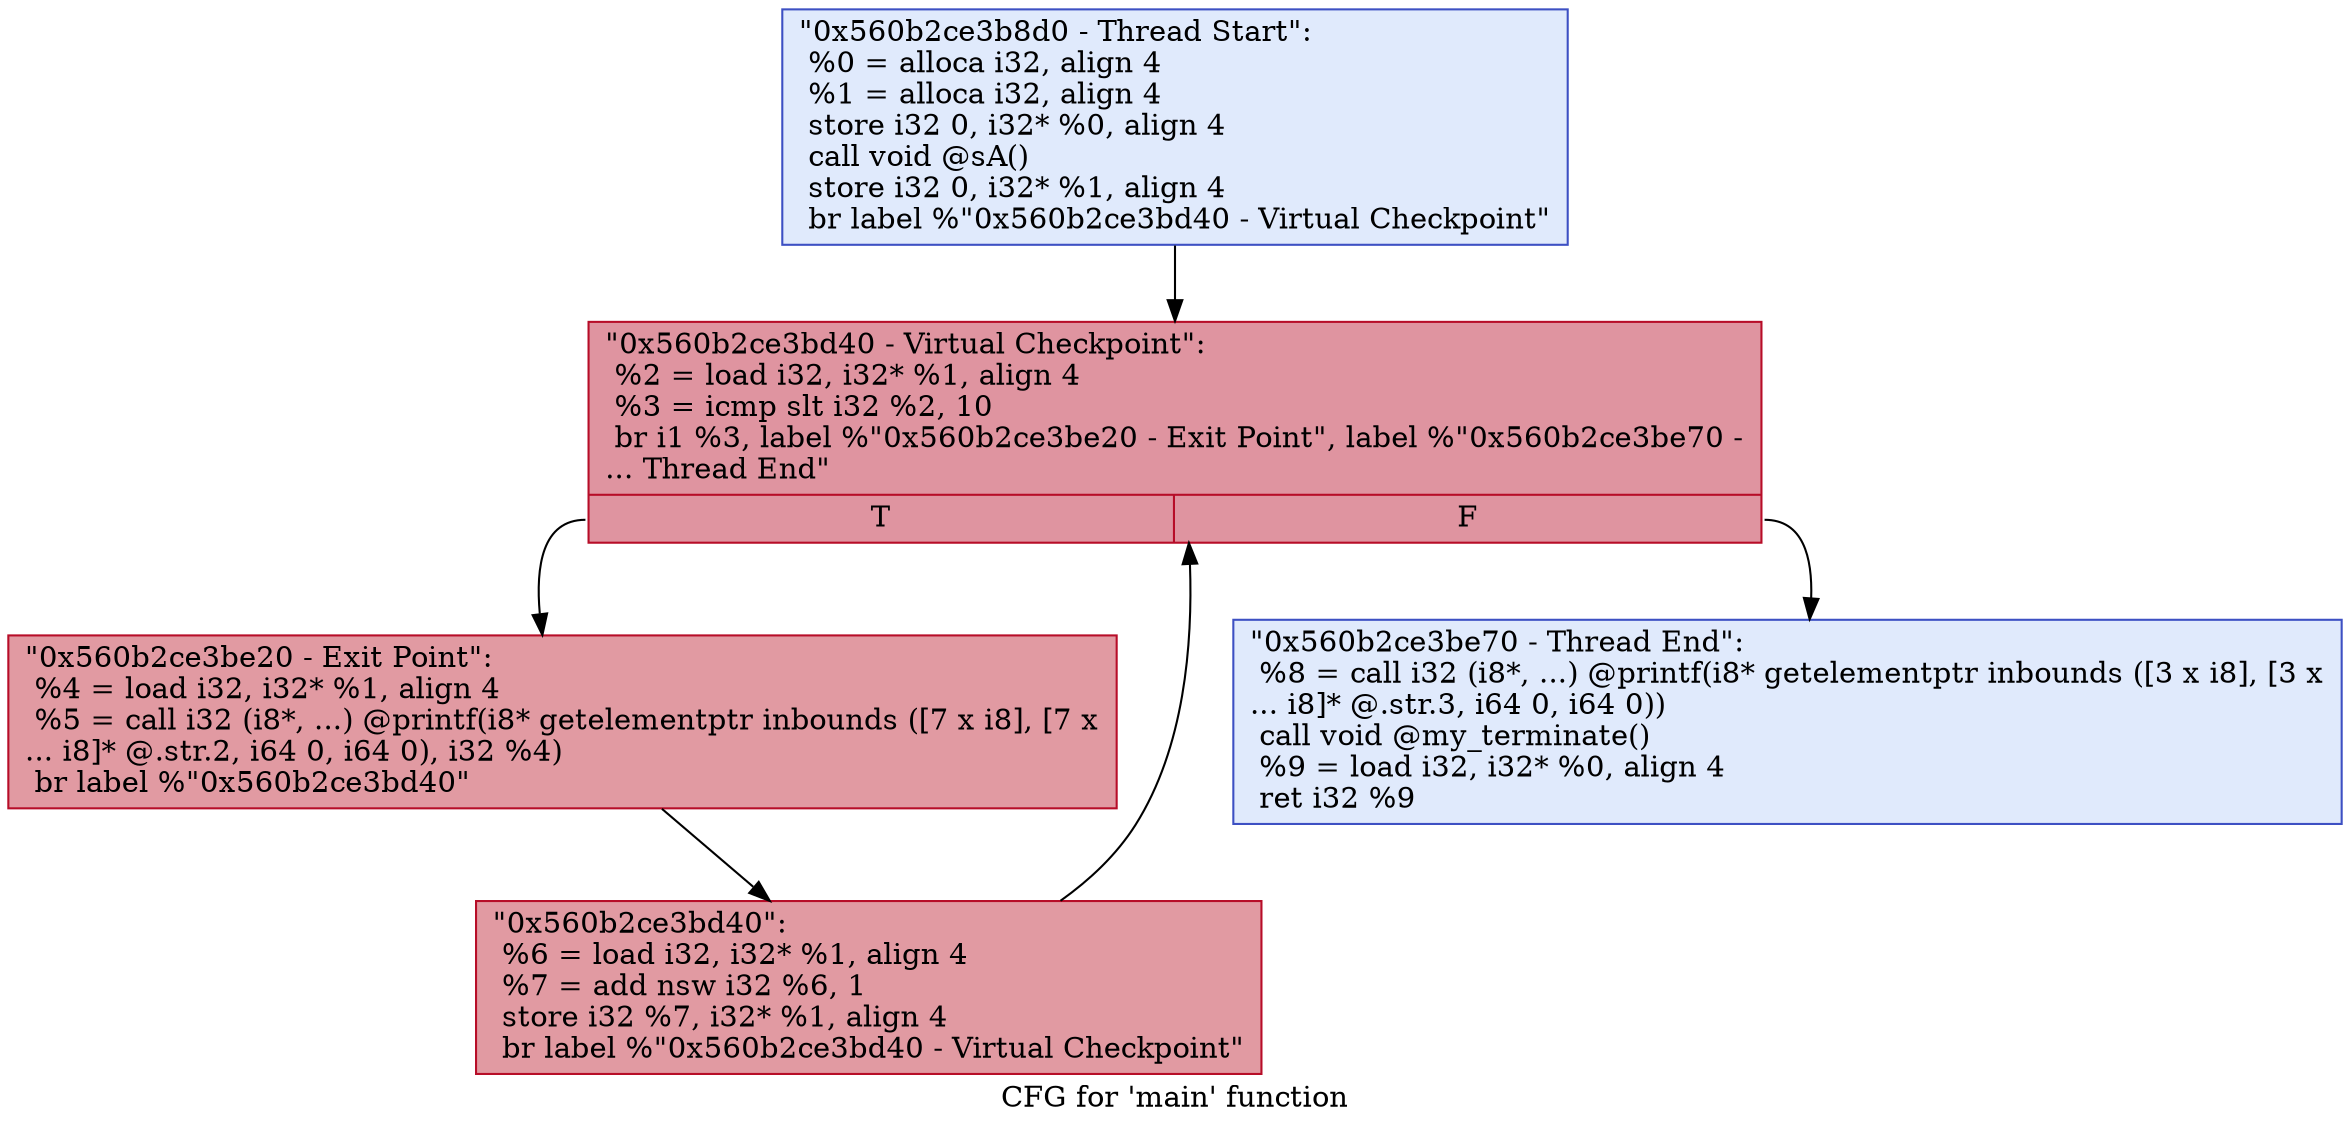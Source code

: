 digraph "CFG for 'main' function" {
	label="CFG for 'main' function";

	Node0x560b2ce3b8d0 [shape=record,color="#3d50c3ff", style=filled, fillcolor="#b9d0f970",label="{\"0x560b2ce3b8d0 - Thread Start\":\l  %0 = alloca i32, align 4\l  %1 = alloca i32, align 4\l  store i32 0, i32* %0, align 4\l  call void @sA()\l  store i32 0, i32* %1, align 4\l  br label %\"0x560b2ce3bd40 - Virtual Checkpoint\"\l}"];
	Node0x560b2ce3b8d0 -> Node0x560b2ce3bc10;
	Node0x560b2ce3bc10 [shape=record,color="#b70d28ff", style=filled, fillcolor="#b70d2870",label="{\"0x560b2ce3bd40 - Virtual Checkpoint\":            \l  %2 = load i32, i32* %1, align 4\l  %3 = icmp slt i32 %2, 10\l  br i1 %3, label %\"0x560b2ce3be20 - Exit Point\", label %\"0x560b2ce3be70 -\l... Thread End\"\l|{<s0>T|<s1>F}}"];
	Node0x560b2ce3bc10:s0 -> Node0x560b2ce3be20;
	Node0x560b2ce3bc10:s1 -> Node0x560b2ce3be70;
	Node0x560b2ce3be20 [shape=record,color="#b70d28ff", style=filled, fillcolor="#bb1b2c70",label="{\"0x560b2ce3be20 - Exit Point\":                    \l  %4 = load i32, i32* %1, align 4\l  %5 = call i32 (i8*, ...) @printf(i8* getelementptr inbounds ([7 x i8], [7 x\l... i8]* @.str.2, i64 0, i64 0), i32 %4)\l  br label %\"0x560b2ce3bd40\"\l}"];
	Node0x560b2ce3be20 -> Node0x560b2ce3bd40;
	Node0x560b2ce3bd40 [shape=record,color="#b70d28ff", style=filled, fillcolor="#bb1b2c70",label="{\"0x560b2ce3bd40\":                                 \l  %6 = load i32, i32* %1, align 4\l  %7 = add nsw i32 %6, 1\l  store i32 %7, i32* %1, align 4\l  br label %\"0x560b2ce3bd40 - Virtual Checkpoint\"\l}"];
	Node0x560b2ce3bd40 -> Node0x560b2ce3bc10;
	Node0x560b2ce3be70 [shape=record,color="#3d50c3ff", style=filled, fillcolor="#b9d0f970",label="{\"0x560b2ce3be70 - Thread End\":                    \l  %8 = call i32 (i8*, ...) @printf(i8* getelementptr inbounds ([3 x i8], [3 x\l... i8]* @.str.3, i64 0, i64 0))\l  call void @my_terminate()\l  %9 = load i32, i32* %0, align 4\l  ret i32 %9\l}"];
}
